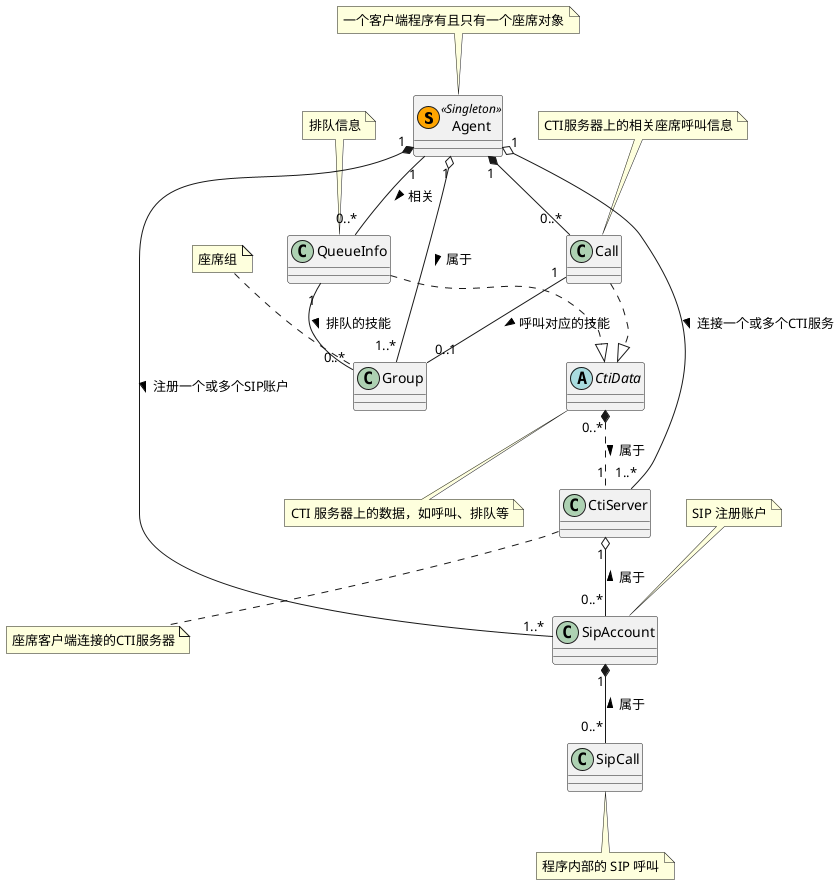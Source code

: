 @startuml "Classes Diagram"

class Agent << (S, Orange) Singleton >>
note top: 一个客户端程序有且只有一个座席对象

class CtiServer
note bottom: 座席客户端连接的CTI服务器

abstract CtiData
note bottom: CTI 服务器上的数据，如呼叫、排队等

class SipAccount
note top: SIP 注册账户

class SipCall
note bottom: 程序内部的 SIP 呼叫

class Group
note top: 座席组

class Call
note top: CTI服务器上的相关座席呼叫信息

class QueueInfo
note top: 排队信息


Agent "1" o-- "1..*" CtiServer: 连接一个或多个CTI服务 >
Agent "1" o-- "1..*" Group: 属于 >
Agent "1" *-- "1..*" SipAccount: 注册一个或多个SIP账户 >

CtiData "0..*" *.. "1" CtiServer: 属于 >

Call ..|> CtiData
Agent "1" *-- "0..*" Call

QueueInfo ..|> CtiData
Agent "1" -- "0..*" QueueInfo: 相关 >

Call "1" -- "0..1" Group: 呼叫对应的技能 >
QueueInfo "1" -- "0..*" Group: 排队的技能 >

CtiServer "1" o-- "0..*" SipAccount: 属于 <
SipAccount "1" *-- "0..*" SipCall: 属于 <

@enduml
